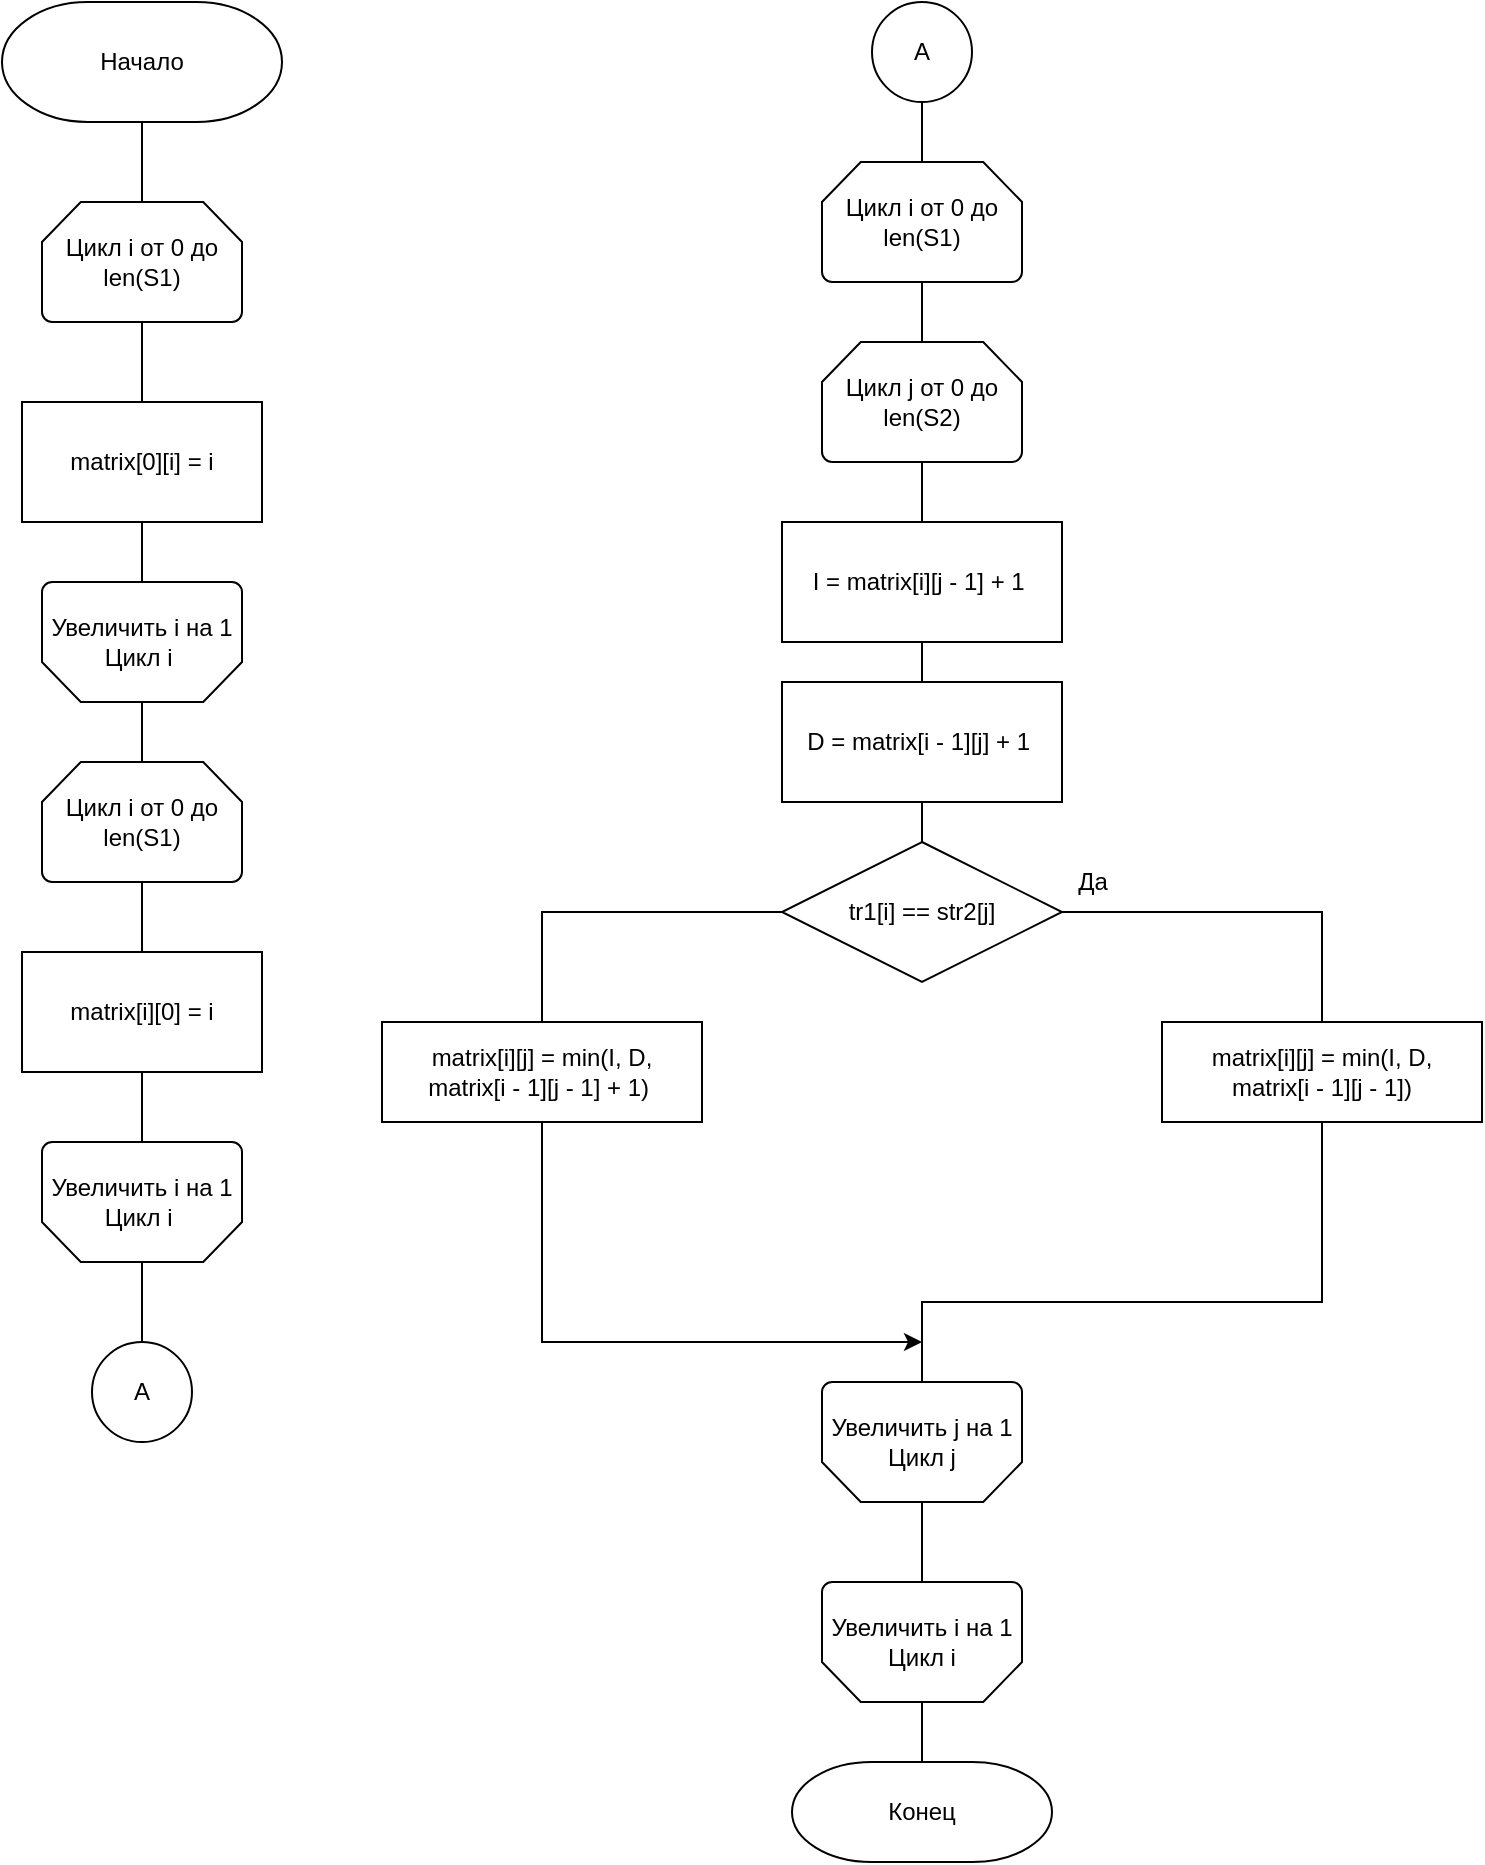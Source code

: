 <mxfile version="13.8.1" type="device"><diagram id="eEjhnu76QB74uMKgwEF2" name="Страница 1"><mxGraphModel dx="862" dy="830" grid="1" gridSize="10" guides="1" tooltips="1" connect="1" arrows="1" fold="1" page="1" pageScale="1" pageWidth="827" pageHeight="1169" math="0" shadow="0"><root><mxCell id="0"/><mxCell id="1" parent="0"/><mxCell id="nAIRTBtbw0Tr8szOaQvH-1" value="Начало" style="strokeWidth=1;html=1;shape=mxgraph.flowchart.terminator;whiteSpace=wrap;" parent="1" vertex="1"><mxGeometry x="290" y="50" width="140" height="60" as="geometry"/></mxCell><mxCell id="nAIRTBtbw0Tr8szOaQvH-3" value="" style="endArrow=none;html=1;exitX=0.5;exitY=0;exitDx=0;exitDy=0;exitPerimeter=0;entryX=0.5;entryY=1;entryDx=0;entryDy=0;entryPerimeter=0;" parent="1" target="nAIRTBtbw0Tr8szOaQvH-1" edge="1"><mxGeometry width="50" height="50" relative="1" as="geometry"><mxPoint x="360" y="150" as="sourcePoint"/><mxPoint x="390" y="110" as="targetPoint"/></mxGeometry></mxCell><mxCell id="nAIRTBtbw0Tr8szOaQvH-23" value="Цикл i от 0 до len(S1)" style="strokeWidth=1;html=1;shape=mxgraph.flowchart.loop_limit;whiteSpace=wrap;" parent="1" vertex="1"><mxGeometry x="310" y="150" width="100" height="60" as="geometry"/></mxCell><mxCell id="nAIRTBtbw0Tr8szOaQvH-24" value="matrix[0][i] = i" style="whiteSpace=wrap;html=1;" parent="1" vertex="1"><mxGeometry x="300" y="250" width="120" height="60" as="geometry"/></mxCell><mxCell id="nAIRTBtbw0Tr8szOaQvH-26" value="" style="endArrow=none;html=1;exitX=0.5;exitY=0;exitDx=0;exitDy=0;entryX=0.5;entryY=1;entryDx=0;entryDy=0;entryPerimeter=0;" parent="1" source="nAIRTBtbw0Tr8szOaQvH-24" target="nAIRTBtbw0Tr8szOaQvH-23" edge="1"><mxGeometry width="50" height="50" relative="1" as="geometry"><mxPoint x="340" y="250" as="sourcePoint"/><mxPoint x="390" y="200" as="targetPoint"/></mxGeometry></mxCell><mxCell id="nAIRTBtbw0Tr8szOaQvH-27" value="Увеличить i на 1&lt;br/&gt;Цикл i&amp;nbsp;" style="strokeWidth=1;html=1;shape=mxgraph.flowchart.loop_limit;whiteSpace=wrap;direction=west;" parent="1" vertex="1"><mxGeometry x="310" y="340" width="100" height="60" as="geometry"/></mxCell><mxCell id="nAIRTBtbw0Tr8szOaQvH-28" value="" style="endArrow=none;html=1;" parent="1" source="nAIRTBtbw0Tr8szOaQvH-27" edge="1"><mxGeometry width="50" height="50" relative="1" as="geometry"><mxPoint x="360" y="319.289" as="sourcePoint"/><mxPoint x="360" y="310" as="targetPoint"/><Array as="points"><mxPoint x="360" y="330"/></Array></mxGeometry></mxCell><mxCell id="nAIRTBtbw0Tr8szOaQvH-37" value="Цикл i от 0 до len(S1)" style="strokeWidth=1;html=1;shape=mxgraph.flowchart.loop_limit;whiteSpace=wrap;" parent="1" vertex="1"><mxGeometry x="310" y="430" width="100" height="60" as="geometry"/></mxCell><mxCell id="nAIRTBtbw0Tr8szOaQvH-38" value="matrix[i][0] = i" style="whiteSpace=wrap;html=1;" parent="1" vertex="1"><mxGeometry x="300" y="525" width="120" height="60" as="geometry"/></mxCell><mxCell id="nAIRTBtbw0Tr8szOaQvH-39" value="Увеличить i на 1&lt;br/&gt;Цикл i&amp;nbsp;" style="strokeWidth=1;html=1;shape=mxgraph.flowchart.loop_limit;whiteSpace=wrap;direction=west;" parent="1" vertex="1"><mxGeometry x="310" y="620" width="100" height="60" as="geometry"/></mxCell><mxCell id="nAIRTBtbw0Tr8szOaQvH-40" value="" style="endArrow=none;html=1;entryX=0.5;entryY=0;entryDx=0;entryDy=0;entryPerimeter=0;" parent="1" target="nAIRTBtbw0Tr8szOaQvH-27" edge="1"><mxGeometry width="50" height="50" relative="1" as="geometry"><mxPoint x="360" y="430" as="sourcePoint"/><mxPoint x="390" y="400" as="targetPoint"/></mxGeometry></mxCell><mxCell id="nAIRTBtbw0Tr8szOaQvH-41" value="" style="endArrow=none;html=1;entryX=0.5;entryY=1;entryDx=0;entryDy=0;entryPerimeter=0;exitX=0.5;exitY=0;exitDx=0;exitDy=0;" parent="1" source="nAIRTBtbw0Tr8szOaQvH-38" target="nAIRTBtbw0Tr8szOaQvH-37" edge="1"><mxGeometry width="50" height="50" relative="1" as="geometry"><mxPoint x="370" y="440" as="sourcePoint"/><mxPoint x="370" y="410" as="targetPoint"/></mxGeometry></mxCell><mxCell id="nAIRTBtbw0Tr8szOaQvH-42" value="" style="endArrow=none;html=1;entryX=0.5;entryY=1;entryDx=0;entryDy=0;exitX=0.5;exitY=1;exitDx=0;exitDy=0;exitPerimeter=0;" parent="1" source="nAIRTBtbw0Tr8szOaQvH-39" target="nAIRTBtbw0Tr8szOaQvH-38" edge="1"><mxGeometry width="50" height="50" relative="1" as="geometry"><mxPoint x="380" y="450" as="sourcePoint"/><mxPoint x="380" y="420" as="targetPoint"/></mxGeometry></mxCell><mxCell id="nAIRTBtbw0Tr8szOaQvH-43" value="" style="endArrow=none;html=1;entryX=0.5;entryY=0;entryDx=0;entryDy=0;entryPerimeter=0;" parent="1" target="nAIRTBtbw0Tr8szOaQvH-39" edge="1"><mxGeometry width="50" height="50" relative="1" as="geometry"><mxPoint x="360" y="720" as="sourcePoint"/><mxPoint x="390" y="430" as="targetPoint"/></mxGeometry></mxCell><mxCell id="nAIRTBtbw0Tr8szOaQvH-45" value="A" style="ellipse;whiteSpace=wrap;html=1;aspect=fixed;" parent="1" vertex="1"><mxGeometry x="335" y="720" width="50" height="50" as="geometry"/></mxCell><mxCell id="nAIRTBtbw0Tr8szOaQvH-46" value="A" style="ellipse;whiteSpace=wrap;html=1;aspect=fixed;" parent="1" vertex="1"><mxGeometry x="725" y="50" width="50" height="50" as="geometry"/></mxCell><mxCell id="nAIRTBtbw0Tr8szOaQvH-47" value="Цикл i от 0 до len(S1)" style="strokeWidth=1;html=1;shape=mxgraph.flowchart.loop_limit;whiteSpace=wrap;" parent="1" vertex="1"><mxGeometry x="700" y="130" width="100" height="60" as="geometry"/></mxCell><mxCell id="nAIRTBtbw0Tr8szOaQvH-48" value="Цикл j от 0 до len(S2)" style="strokeWidth=1;html=1;shape=mxgraph.flowchart.loop_limit;whiteSpace=wrap;" parent="1" vertex="1"><mxGeometry x="700" y="220" width="100" height="60" as="geometry"/></mxCell><mxCell id="nAIRTBtbw0Tr8szOaQvH-49" value="I = matrix[i][j - 1] + 1&amp;nbsp;" style="whiteSpace=wrap;html=1;" parent="1" vertex="1"><mxGeometry x="680" y="310" width="140" height="60" as="geometry"/></mxCell><mxCell id="nAIRTBtbw0Tr8szOaQvH-50" value="D = matrix[i - 1][j] + 1&amp;nbsp;" style="whiteSpace=wrap;html=1;" parent="1" vertex="1"><mxGeometry x="680" y="390" width="140" height="60" as="geometry"/></mxCell><mxCell id="w5HZn7oV1NJ0xpXQBpsE-1" value="tr1[i] == str2[j]" style="rhombus;whiteSpace=wrap;html=1;" parent="1" vertex="1"><mxGeometry x="680" y="470" width="140" height="70" as="geometry"/></mxCell><mxCell id="w5HZn7oV1NJ0xpXQBpsE-3" value="matrix[i][j] = min(I, D,&lt;br/&gt;matrix[i - 1][j - 1])" style="whiteSpace=wrap;html=1;" parent="1" vertex="1"><mxGeometry x="870" y="560" width="160" height="50" as="geometry"/></mxCell><mxCell id="w5HZn7oV1NJ0xpXQBpsE-4" style="edgeStyle=orthogonalEdgeStyle;rounded=0;orthogonalLoop=1;jettySize=auto;html=1;" parent="1" source="w5HZn7oV1NJ0xpXQBpsE-5" edge="1"><mxGeometry relative="1" as="geometry"><mxPoint x="750" y="720" as="targetPoint"/><Array as="points"><mxPoint x="560" y="720"/><mxPoint x="710" y="720"/></Array></mxGeometry></mxCell><mxCell id="w5HZn7oV1NJ0xpXQBpsE-5" value="matrix[i][j] = min(I, D,&lt;br/&gt;matrix[i - 1][j - 1] + 1)&amp;nbsp;" style="whiteSpace=wrap;html=1;" parent="1" vertex="1"><mxGeometry x="480" y="560" width="160" height="50" as="geometry"/></mxCell><mxCell id="w5HZn7oV1NJ0xpXQBpsE-6" value="Да" style="text;html=1;align=center;verticalAlign=middle;resizable=0;points=[];autosize=1;" parent="1" vertex="1"><mxGeometry x="820" y="480" width="30" height="20" as="geometry"/></mxCell><mxCell id="w5HZn7oV1NJ0xpXQBpsE-8" value="" style="endArrow=none;html=1;exitX=0.5;exitY=0;exitDx=0;exitDy=0;entryX=0;entryY=0.5;entryDx=0;entryDy=0;rounded=0;" parent="1" source="w5HZn7oV1NJ0xpXQBpsE-5" target="w5HZn7oV1NJ0xpXQBpsE-1" edge="1"><mxGeometry width="50" height="50" relative="1" as="geometry"><mxPoint x="950" y="650" as="sourcePoint"/><mxPoint x="1000" y="600" as="targetPoint"/><Array as="points"><mxPoint x="560" y="505"/></Array></mxGeometry></mxCell><mxCell id="w5HZn7oV1NJ0xpXQBpsE-9" value="" style="endArrow=none;html=1;exitX=0.5;exitY=0;exitDx=0;exitDy=0;entryX=1;entryY=0.5;entryDx=0;entryDy=0;rounded=0;" parent="1" source="w5HZn7oV1NJ0xpXQBpsE-3" target="w5HZn7oV1NJ0xpXQBpsE-1" edge="1"><mxGeometry width="50" height="50" relative="1" as="geometry"><mxPoint x="920" y="630" as="sourcePoint"/><mxPoint x="970" y="580" as="targetPoint"/><Array as="points"><mxPoint x="950" y="505"/></Array></mxGeometry></mxCell><mxCell id="w5HZn7oV1NJ0xpXQBpsE-10" style="edgeStyle=none;rounded=0;orthogonalLoop=1;jettySize=auto;html=1;entryX=0.5;entryY=1;entryDx=0;entryDy=0;" parent="1" source="w5HZn7oV1NJ0xpXQBpsE-5" target="w5HZn7oV1NJ0xpXQBpsE-5" edge="1"><mxGeometry relative="1" as="geometry"/></mxCell><mxCell id="w5HZn7oV1NJ0xpXQBpsE-15" value="" style="endArrow=none;html=1;entryX=0.5;entryY=1;entryDx=0;entryDy=0;exitX=0.5;exitY=0;exitDx=0;exitDy=0;rounded=0;" parent="1" target="w5HZn7oV1NJ0xpXQBpsE-3" edge="1"><mxGeometry width="50" height="50" relative="1" as="geometry"><mxPoint x="750" y="740" as="sourcePoint"/><mxPoint x="960" y="660" as="targetPoint"/><Array as="points"><mxPoint x="750" y="700"/><mxPoint x="950" y="700"/></Array></mxGeometry></mxCell><mxCell id="w5HZn7oV1NJ0xpXQBpsE-16" value="" style="endArrow=none;html=1;entryX=0.5;entryY=1;entryDx=0;entryDy=0;" parent="1" target="nAIRTBtbw0Tr8szOaQvH-46" edge="1"><mxGeometry width="50" height="50" relative="1" as="geometry"><mxPoint x="750" y="130" as="sourcePoint"/><mxPoint x="780" y="100" as="targetPoint"/></mxGeometry></mxCell><mxCell id="w5HZn7oV1NJ0xpXQBpsE-19" value="" style="endArrow=none;html=1;entryX=0.5;entryY=1;entryDx=0;entryDy=0;exitX=0.5;exitY=0;exitDx=0;exitDy=0;exitPerimeter=0;entryPerimeter=0;" parent="1" source="nAIRTBtbw0Tr8szOaQvH-48" target="nAIRTBtbw0Tr8szOaQvH-47" edge="1"><mxGeometry width="50" height="50" relative="1" as="geometry"><mxPoint x="770" y="150" as="sourcePoint"/><mxPoint x="770" y="120" as="targetPoint"/></mxGeometry></mxCell><mxCell id="w5HZn7oV1NJ0xpXQBpsE-20" value="" style="endArrow=none;html=1;exitX=0.5;exitY=0;exitDx=0;exitDy=0;" parent="1" source="nAIRTBtbw0Tr8szOaQvH-49" target="nAIRTBtbw0Tr8szOaQvH-48" edge="1"><mxGeometry width="50" height="50" relative="1" as="geometry"><mxPoint x="780" y="160" as="sourcePoint"/><mxPoint x="780" y="130" as="targetPoint"/></mxGeometry></mxCell><mxCell id="w5HZn7oV1NJ0xpXQBpsE-21" value="" style="endArrow=none;html=1;entryX=0.5;entryY=1;entryDx=0;entryDy=0;exitX=0.5;exitY=0;exitDx=0;exitDy=0;" parent="1" source="nAIRTBtbw0Tr8szOaQvH-50" target="nAIRTBtbw0Tr8szOaQvH-49" edge="1"><mxGeometry width="50" height="50" relative="1" as="geometry"><mxPoint x="790" y="170" as="sourcePoint"/><mxPoint x="790" y="140" as="targetPoint"/></mxGeometry></mxCell><mxCell id="w5HZn7oV1NJ0xpXQBpsE-22" value="" style="endArrow=none;html=1;exitX=0.5;exitY=0;exitDx=0;exitDy=0;" parent="1" source="w5HZn7oV1NJ0xpXQBpsE-1" edge="1"><mxGeometry width="50" height="50" relative="1" as="geometry"><mxPoint x="800" y="180" as="sourcePoint"/><mxPoint x="750" y="450" as="targetPoint"/></mxGeometry></mxCell><mxCell id="w5HZn7oV1NJ0xpXQBpsE-25" value="Увеличить j на 1&lt;br/&gt;Цикл j&lt;br/&gt;" style="strokeWidth=1;html=1;shape=mxgraph.flowchart.loop_limit;whiteSpace=wrap;direction=west;" parent="1" vertex="1"><mxGeometry x="700" y="740" width="100" height="60" as="geometry"/></mxCell><mxCell id="w5HZn7oV1NJ0xpXQBpsE-27" value="Увеличить i на 1&lt;br/&gt;Цикл i&lt;br/&gt;" style="strokeWidth=1;html=1;shape=mxgraph.flowchart.loop_limit;whiteSpace=wrap;direction=west;" parent="1" vertex="1"><mxGeometry x="700" y="840" width="100" height="60" as="geometry"/></mxCell><mxCell id="w5HZn7oV1NJ0xpXQBpsE-28" value="Конец" style="strokeWidth=1;html=1;shape=mxgraph.flowchart.terminator;whiteSpace=wrap;" parent="1" vertex="1"><mxGeometry x="685" y="930" width="130" height="50" as="geometry"/></mxCell><mxCell id="w5HZn7oV1NJ0xpXQBpsE-29" value="" style="endArrow=none;html=1;exitX=0.5;exitY=1;exitDx=0;exitDy=0;exitPerimeter=0;entryX=0.5;entryY=0;entryDx=0;entryDy=0;entryPerimeter=0;" parent="1" source="w5HZn7oV1NJ0xpXQBpsE-27" target="w5HZn7oV1NJ0xpXQBpsE-25" edge="1"><mxGeometry width="50" height="50" relative="1" as="geometry"><mxPoint x="730" y="850" as="sourcePoint"/><mxPoint x="780" y="800" as="targetPoint"/></mxGeometry></mxCell><mxCell id="w5HZn7oV1NJ0xpXQBpsE-30" value="" style="endArrow=none;html=1;exitX=0.5;exitY=0;exitDx=0;exitDy=0;exitPerimeter=0;entryX=0.5;entryY=0;entryDx=0;entryDy=0;entryPerimeter=0;" parent="1" source="w5HZn7oV1NJ0xpXQBpsE-28" target="w5HZn7oV1NJ0xpXQBpsE-27" edge="1"><mxGeometry width="50" height="50" relative="1" as="geometry"><mxPoint x="760" y="850" as="sourcePoint"/><mxPoint x="760" y="810" as="targetPoint"/></mxGeometry></mxCell></root></mxGraphModel></diagram></mxfile>